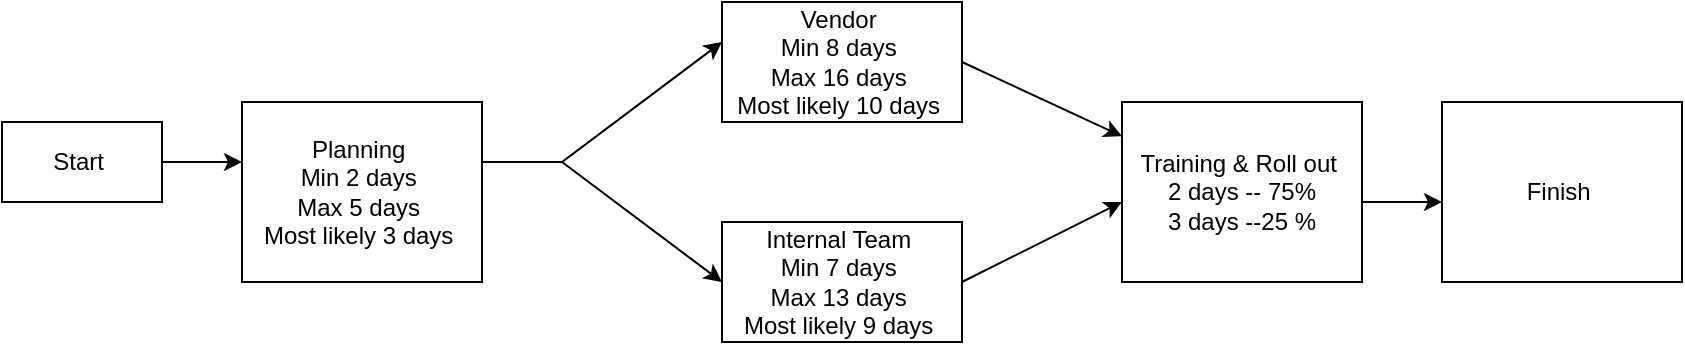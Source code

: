 <mxfile version="13.6.2" type="github">
  <diagram id="igNWJ1MtIeglsYcZQ_tO" name="Page-1">
    <mxGraphModel dx="1422" dy="794" grid="1" gridSize="10" guides="1" tooltips="1" connect="1" arrows="1" fold="1" page="1" pageScale="1" pageWidth="850" pageHeight="1100" math="0" shadow="0">
      <root>
        <mxCell id="0" />
        <mxCell id="1" parent="0" />
        <mxCell id="5gxrcO7HR_u0sJTVlQ68-1" value="Start&amp;nbsp;" style="rounded=0;whiteSpace=wrap;html=1;" vertex="1" parent="1">
          <mxGeometry y="240" width="80" height="40" as="geometry" />
        </mxCell>
        <mxCell id="5gxrcO7HR_u0sJTVlQ68-2" value="" style="endArrow=classic;html=1;" edge="1" parent="1">
          <mxGeometry width="50" height="50" relative="1" as="geometry">
            <mxPoint x="80" y="260" as="sourcePoint" />
            <mxPoint x="120" y="260" as="targetPoint" />
          </mxGeometry>
        </mxCell>
        <mxCell id="5gxrcO7HR_u0sJTVlQ68-3" value="Planning&amp;nbsp;&lt;br&gt;Min 2 days&amp;nbsp;&lt;br&gt;Max 5 days&amp;nbsp;&lt;br&gt;Most likely 3 days&amp;nbsp;&lt;br&gt;" style="rounded=0;whiteSpace=wrap;html=1;" vertex="1" parent="1">
          <mxGeometry x="120" y="230" width="120" height="90" as="geometry" />
        </mxCell>
        <mxCell id="5gxrcO7HR_u0sJTVlQ68-4" value="" style="endArrow=classic;html=1;rounded=0;" edge="1" parent="1">
          <mxGeometry width="50" height="50" relative="1" as="geometry">
            <mxPoint x="240" y="260" as="sourcePoint" />
            <mxPoint x="360" y="200" as="targetPoint" />
            <Array as="points">
              <mxPoint x="280" y="260" />
            </Array>
          </mxGeometry>
        </mxCell>
        <mxCell id="5gxrcO7HR_u0sJTVlQ68-5" value="" style="endArrow=classic;html=1;" edge="1" parent="1">
          <mxGeometry width="50" height="50" relative="1" as="geometry">
            <mxPoint x="280" y="260" as="sourcePoint" />
            <mxPoint x="360" y="320" as="targetPoint" />
          </mxGeometry>
        </mxCell>
        <mxCell id="5gxrcO7HR_u0sJTVlQ68-7" value="Vendor&amp;nbsp;&lt;br&gt;Min 8 days&amp;nbsp;&lt;br&gt;Max 16 days&amp;nbsp;&lt;br&gt;Most likely 10 days&amp;nbsp;" style="rounded=0;whiteSpace=wrap;html=1;" vertex="1" parent="1">
          <mxGeometry x="360" y="180" width="120" height="60" as="geometry" />
        </mxCell>
        <mxCell id="5gxrcO7HR_u0sJTVlQ68-8" value="Internal Team&amp;nbsp;&lt;br&gt;Min 7 days&amp;nbsp;&lt;br&gt;Max 13 days&amp;nbsp;&lt;br&gt;Most likely 9 days&amp;nbsp;" style="rounded=0;whiteSpace=wrap;html=1;" vertex="1" parent="1">
          <mxGeometry x="360" y="290" width="120" height="60" as="geometry" />
        </mxCell>
        <mxCell id="5gxrcO7HR_u0sJTVlQ68-13" value="" style="endArrow=classic;html=1;" edge="1" parent="1">
          <mxGeometry width="50" height="50" relative="1" as="geometry">
            <mxPoint x="480" y="320" as="sourcePoint" />
            <mxPoint x="560" y="280" as="targetPoint" />
          </mxGeometry>
        </mxCell>
        <mxCell id="5gxrcO7HR_u0sJTVlQ68-15" value="" style="endArrow=classic;html=1;" edge="1" parent="1" target="5gxrcO7HR_u0sJTVlQ68-16">
          <mxGeometry width="50" height="50" relative="1" as="geometry">
            <mxPoint x="480" y="210" as="sourcePoint" />
            <mxPoint x="560" y="280" as="targetPoint" />
          </mxGeometry>
        </mxCell>
        <mxCell id="5gxrcO7HR_u0sJTVlQ68-16" value="Training &amp;amp; Roll out&amp;nbsp;&lt;br&gt;2 days -- 75%&lt;br&gt;3 days --25 %" style="rounded=0;whiteSpace=wrap;html=1;" vertex="1" parent="1">
          <mxGeometry x="560" y="230" width="120" height="90" as="geometry" />
        </mxCell>
        <mxCell id="5gxrcO7HR_u0sJTVlQ68-18" value="Finish&amp;nbsp;" style="rounded=0;whiteSpace=wrap;html=1;" vertex="1" parent="1">
          <mxGeometry x="720" y="230" width="120" height="90" as="geometry" />
        </mxCell>
        <mxCell id="5gxrcO7HR_u0sJTVlQ68-19" value="" style="endArrow=classic;html=1;" edge="1" parent="1">
          <mxGeometry width="50" height="50" relative="1" as="geometry">
            <mxPoint x="680" y="280" as="sourcePoint" />
            <mxPoint x="720" y="280" as="targetPoint" />
          </mxGeometry>
        </mxCell>
      </root>
    </mxGraphModel>
  </diagram>
</mxfile>
